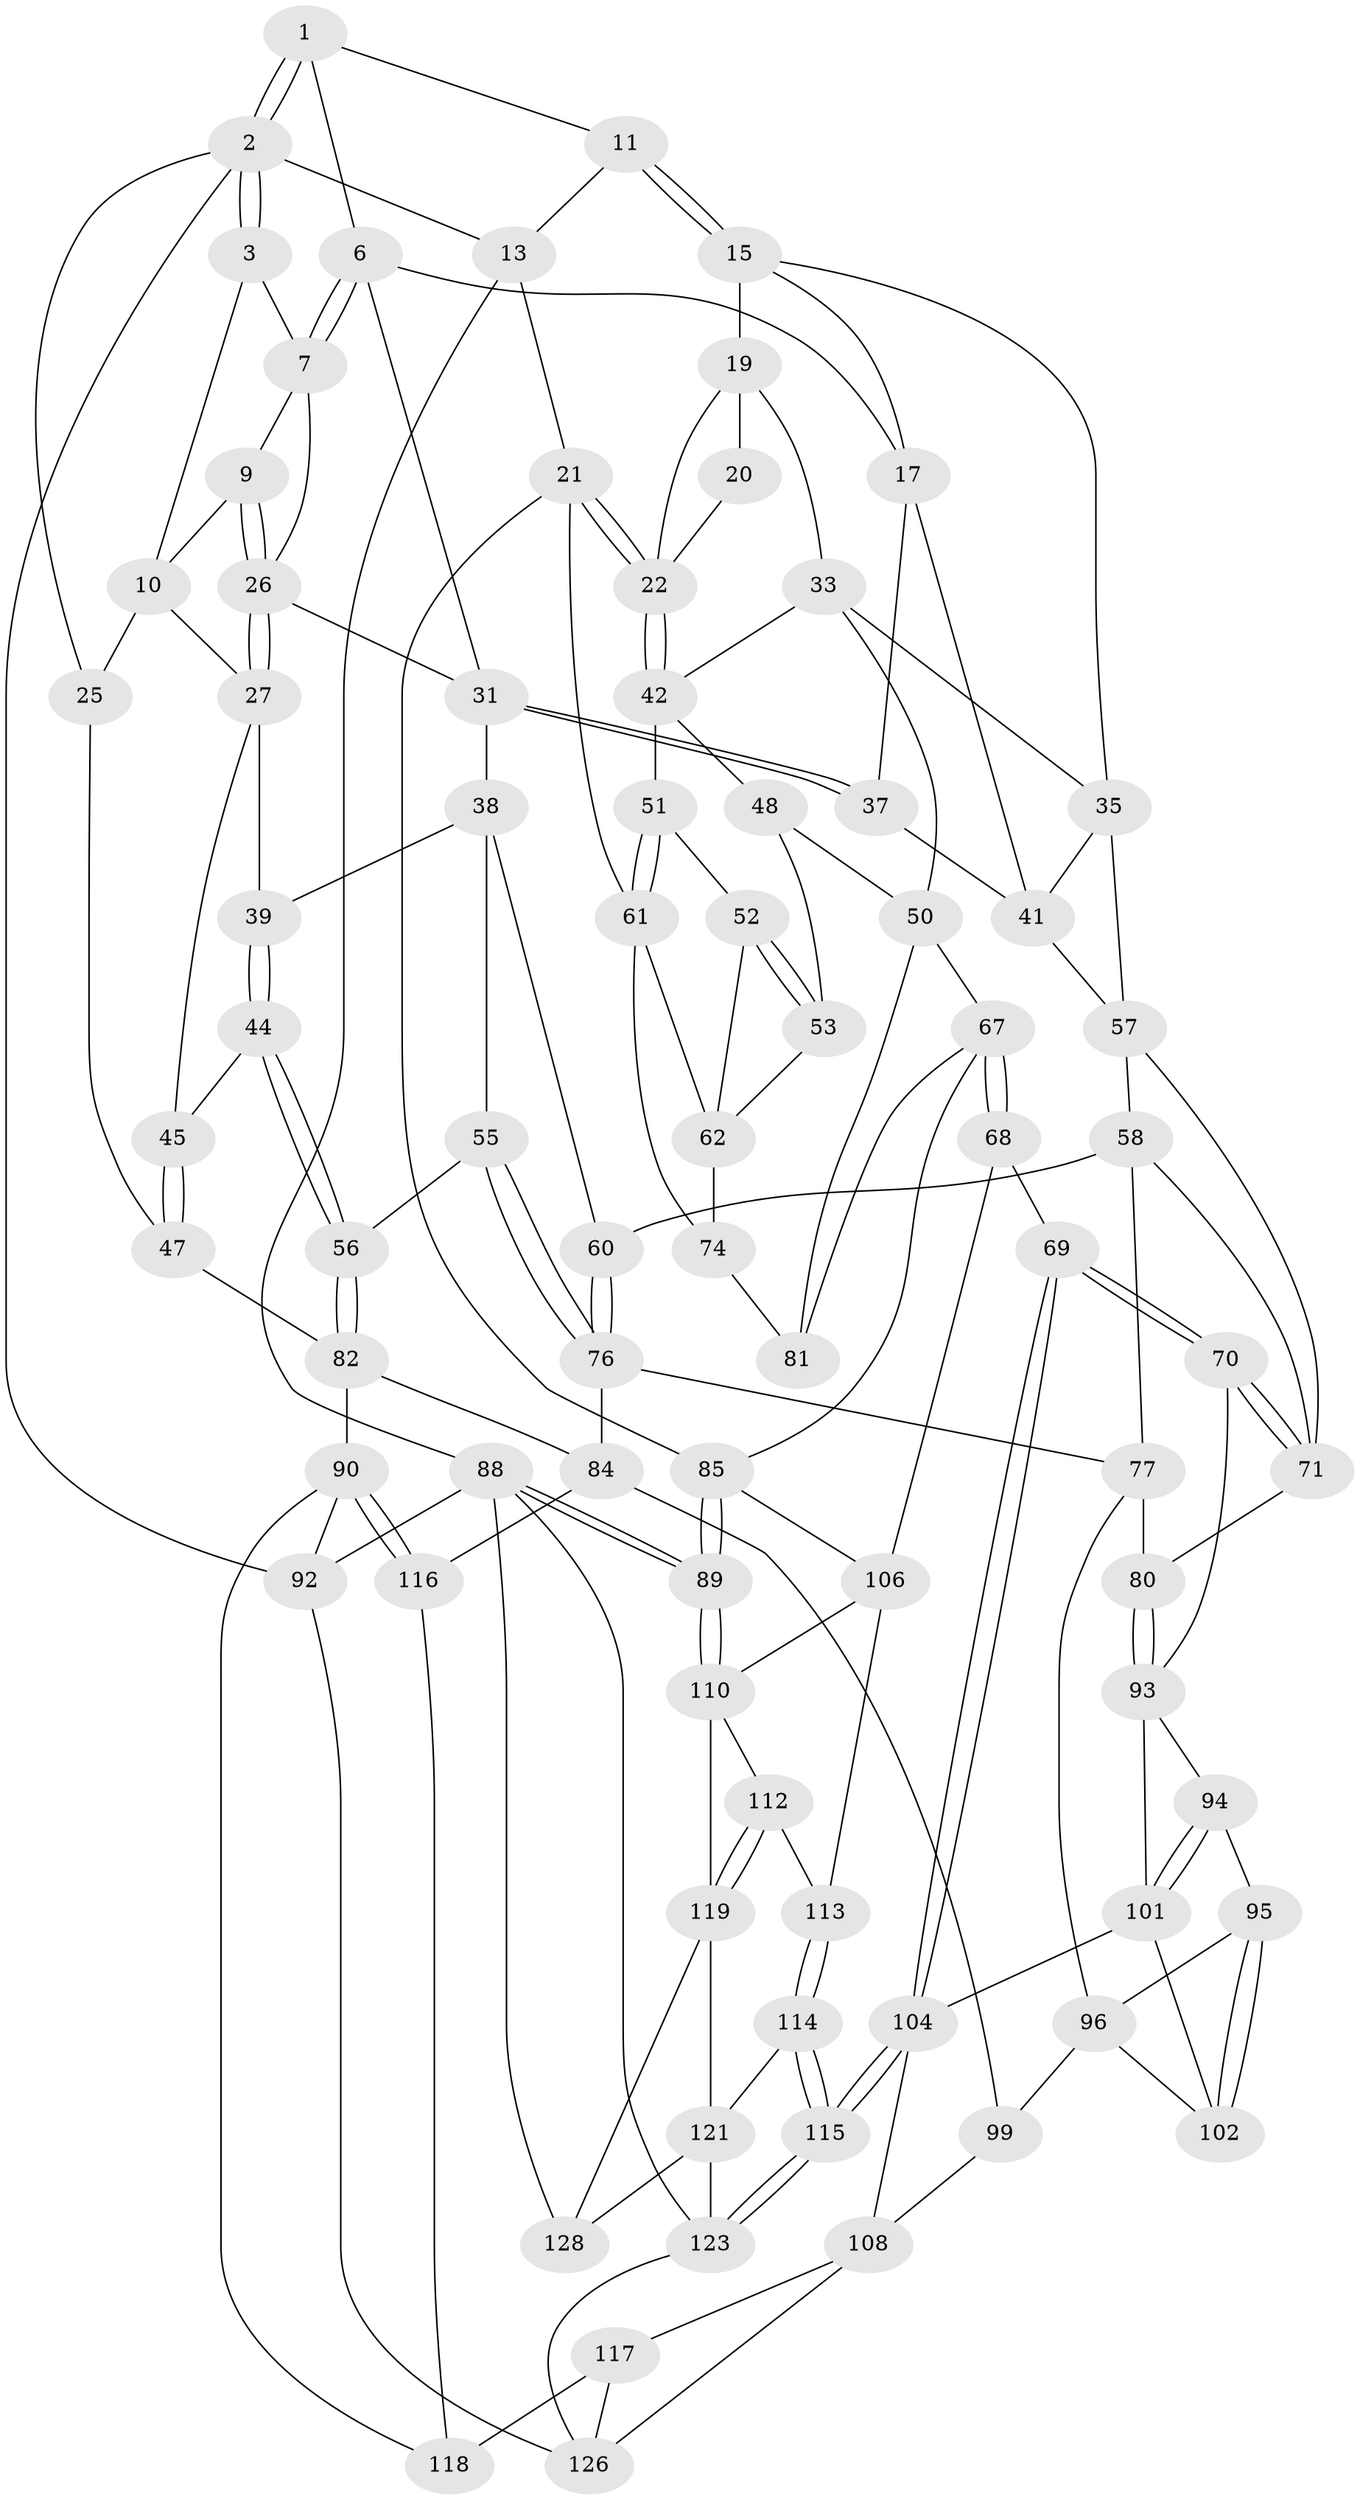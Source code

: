 // original degree distribution, {3: 0.023076923076923078, 6: 0.25384615384615383, 5: 0.46923076923076923, 4: 0.25384615384615383}
// Generated by graph-tools (version 1.1) at 2025/42/03/06/25 10:42:26]
// undirected, 81 vertices, 177 edges
graph export_dot {
graph [start="1"]
  node [color=gray90,style=filled];
  1 [pos="+0.26620184626316473+0",super="+5"];
  2 [pos="+0+0",super="+14"];
  3 [pos="+0.1286025379712468+0.06743620908575873",super="+4"];
  6 [pos="+0.448555742332288+0.0210938579177456",super="+18"];
  7 [pos="+0.3395493544959036+0.13474515553285238",super="+8"];
  9 [pos="+0.21377878386358168+0.12188422546836356"];
  10 [pos="+0.1292781454301081+0.10087427308693402",super="+24"];
  11 [pos="+0.6576543590205803+0",super="+12"];
  13 [pos="+1+0"];
  15 [pos="+0.6551179789976517+0.13661417803402692",super="+16"];
  17 [pos="+0.5477205051243239+0.13067703870453018",super="+36"];
  19 [pos="+0.6960369629400355+0.12874912519416393",super="+30"];
  20 [pos="+0.8590290547910485+0"];
  21 [pos="+1+0.19215563268103436",super="+63"];
  22 [pos="+1+0.244120645788317",super="+23"];
  25 [pos="+0+0"];
  26 [pos="+0.23801979619100916+0.1434640469364196",super="+29"];
  27 [pos="+0.18786664404560804+0.218103547192267",super="+28"];
  31 [pos="+0.3865893585622079+0.2655758417982831",super="+32"];
  33 [pos="+0.8015561552760817+0.2592506949595805",super="+34"];
  35 [pos="+0.643018673135687+0.2849956067116662",super="+40"];
  37 [pos="+0.4002903636801127+0.2797742853361493"];
  38 [pos="+0.2954293299427949+0.28030733746797415",super="+54"];
  39 [pos="+0.21174092365437455+0.26264860818415325"];
  41 [pos="+0.5281756412214009+0.28203185075817344",super="+46"];
  42 [pos="+0.9610575643006857+0.28736653297576187",super="+43"];
  44 [pos="+0.14245045738026219+0.37363967526695835"];
  45 [pos="+0.06063420437850074+0.24044272769719915"];
  47 [pos="+0+0.2700155824249174"];
  48 [pos="+0.8735539571421048+0.3157478220816497",super="+49"];
  50 [pos="+0.7345152529324901+0.39455996887534495",super="+66"];
  51 [pos="+0.9511828686679359+0.31474317581674566"];
  52 [pos="+0.9108811406539402+0.3471619444491894"];
  53 [pos="+0.8708006783949017+0.3694065921335501",super="+73"];
  55 [pos="+0.18394230558266428+0.4169920944552781"];
  56 [pos="+0.14571831120046244+0.3913927842580948"];
  57 [pos="+0.4168118118849977+0.32629233958834125",super="+65"];
  58 [pos="+0.4019157326704544+0.351534337617743",super="+59"];
  60 [pos="+0.3274826398978258+0.384029332593747"];
  61 [pos="+0.941900918729769+0.37138823965064677",super="+64"];
  62 [pos="+0.9175456455137444+0.3823012597052779",super="+72"];
  67 [pos="+0.6686512096916252+0.5703572880282226",super="+87"];
  68 [pos="+0.6449611921912681+0.589400077879259"];
  69 [pos="+0.6364940898927182+0.587958985033326"];
  70 [pos="+0.6321224215643253+0.586120740812525"];
  71 [pos="+0.5355220804019429+0.5082986543076659",super="+75"];
  74 [pos="+0.9006698176490956+0.45514101103387733"];
  76 [pos="+0.22850154943338472+0.4830622372284478",super="+79"];
  77 [pos="+0.37190131067619975+0.5053202396854731",super="+78"];
  80 [pos="+0.4110206915464387+0.5157797641933616"];
  81 [pos="+0.8700646000916755+0.4898178526077228"];
  82 [pos="+0+0.5186225687593811",super="+83"];
  84 [pos="+0.13282946082575972+0.5778368018174099",super="+100"];
  85 [pos="+1+0.6728287687935758",super="+86"];
  88 [pos="+1+1",super="+127"];
  89 [pos="+1+0.9405376676883894"];
  90 [pos="+0+0.5894192496109097",super="+91"];
  92 [pos="+0+1"];
  93 [pos="+0.397292975181941+0.5917737624195082",super="+97"];
  94 [pos="+0.39019366988174875+0.6075833925902522"];
  95 [pos="+0.34865903588272157+0.6499821255404542"];
  96 [pos="+0.26409456334296644+0.5913155184029235",super="+98"];
  99 [pos="+0.22411734727379465+0.6857466802391757"];
  101 [pos="+0.4491478212982183+0.669975385775192",super="+103"];
  102 [pos="+0.36976825598651986+0.7384648365441988"];
  104 [pos="+0.4022040510407581+0.8724346242648998",super="+105"];
  106 [pos="+0.8265467969565501+0.7049116872893542",super="+107"];
  108 [pos="+0.33711753821219903+0.8310278881210065",super="+109"];
  110 [pos="+0.8841918270594548+0.8251215172140433",super="+111"];
  112 [pos="+0.7736929877051357+0.7676834502585279"];
  113 [pos="+0.6691131355475745+0.6569155783546947"];
  114 [pos="+0.6631466764619314+0.6909689756996815"];
  115 [pos="+0.42266842910273045+0.9184294882678526"];
  116 [pos="+0.11127592249833632+0.7415612525450347"];
  117 [pos="+0.2595977149397653+0.8020660917999302",super="+125"];
  118 [pos="+0.11532958981057455+0.7652481962056208",super="+124"];
  119 [pos="+0.8289338498929816+0.8276132892099674",super="+120"];
  121 [pos="+0.6638198729827103+0.7291195801388839",super="+122"];
  123 [pos="+0.4322768071822321+0.9504725110263291",super="+130"];
  126 [pos="+0.16369209091309056+0.8925859643989502",super="+129"];
  128 [pos="+0.7179035773182816+0.9235776284636711"];
  1 -- 2;
  1 -- 2;
  1 -- 11;
  1 -- 6;
  2 -- 3;
  2 -- 3;
  2 -- 25;
  2 -- 92;
  2 -- 13;
  3 -- 10;
  3 -- 7;
  6 -- 7;
  6 -- 7;
  6 -- 17;
  6 -- 31;
  7 -- 9;
  7 -- 26;
  9 -- 10;
  9 -- 26;
  9 -- 26;
  10 -- 25;
  10 -- 27;
  11 -- 15;
  11 -- 15;
  11 -- 13;
  13 -- 21;
  13 -- 88;
  15 -- 19;
  15 -- 17;
  15 -- 35;
  17 -- 37;
  17 -- 41;
  19 -- 20;
  19 -- 33;
  19 -- 22;
  20 -- 22;
  21 -- 22;
  21 -- 22;
  21 -- 85;
  21 -- 61;
  22 -- 42;
  22 -- 42;
  25 -- 47;
  26 -- 27;
  26 -- 27;
  26 -- 31;
  27 -- 39;
  27 -- 45;
  31 -- 37;
  31 -- 37;
  31 -- 38;
  33 -- 42;
  33 -- 50;
  33 -- 35;
  35 -- 41;
  35 -- 57;
  37 -- 41;
  38 -- 39;
  38 -- 60;
  38 -- 55;
  39 -- 44;
  39 -- 44;
  41 -- 57;
  42 -- 51;
  42 -- 48;
  44 -- 45;
  44 -- 56;
  44 -- 56;
  45 -- 47;
  45 -- 47;
  47 -- 82;
  48 -- 53 [weight=2];
  48 -- 50;
  50 -- 81;
  50 -- 67;
  51 -- 52;
  51 -- 61;
  51 -- 61;
  52 -- 53;
  52 -- 53;
  52 -- 62;
  53 -- 62;
  55 -- 56;
  55 -- 76;
  55 -- 76;
  56 -- 82;
  56 -- 82;
  57 -- 58;
  57 -- 71;
  58 -- 60;
  58 -- 77;
  58 -- 71;
  60 -- 76;
  60 -- 76;
  61 -- 62;
  61 -- 74;
  62 -- 74;
  67 -- 68;
  67 -- 68;
  67 -- 81;
  67 -- 85;
  68 -- 69;
  68 -- 106;
  69 -- 70;
  69 -- 70;
  69 -- 104;
  69 -- 104;
  70 -- 71;
  70 -- 71;
  70 -- 93;
  71 -- 80;
  74 -- 81;
  76 -- 77;
  76 -- 84;
  77 -- 80;
  77 -- 96;
  80 -- 93;
  80 -- 93;
  82 -- 84;
  82 -- 90;
  84 -- 116;
  84 -- 99;
  85 -- 89;
  85 -- 89;
  85 -- 106;
  88 -- 89;
  88 -- 89;
  88 -- 92;
  88 -- 128;
  88 -- 123;
  89 -- 110;
  89 -- 110;
  90 -- 116;
  90 -- 116;
  90 -- 92;
  90 -- 118;
  92 -- 126;
  93 -- 94;
  93 -- 101;
  94 -- 95;
  94 -- 101;
  94 -- 101;
  95 -- 96;
  95 -- 102;
  95 -- 102;
  96 -- 99;
  96 -- 102;
  99 -- 108;
  101 -- 102;
  101 -- 104;
  104 -- 115;
  104 -- 115;
  104 -- 108;
  106 -- 113;
  106 -- 110;
  108 -- 126;
  108 -- 117;
  110 -- 119;
  110 -- 112;
  112 -- 113;
  112 -- 119;
  112 -- 119;
  113 -- 114;
  113 -- 114;
  114 -- 115;
  114 -- 115;
  114 -- 121;
  115 -- 123;
  115 -- 123;
  116 -- 118;
  117 -- 118 [weight=2];
  117 -- 126;
  119 -- 128;
  119 -- 121;
  121 -- 128;
  121 -- 123;
  123 -- 126;
}
